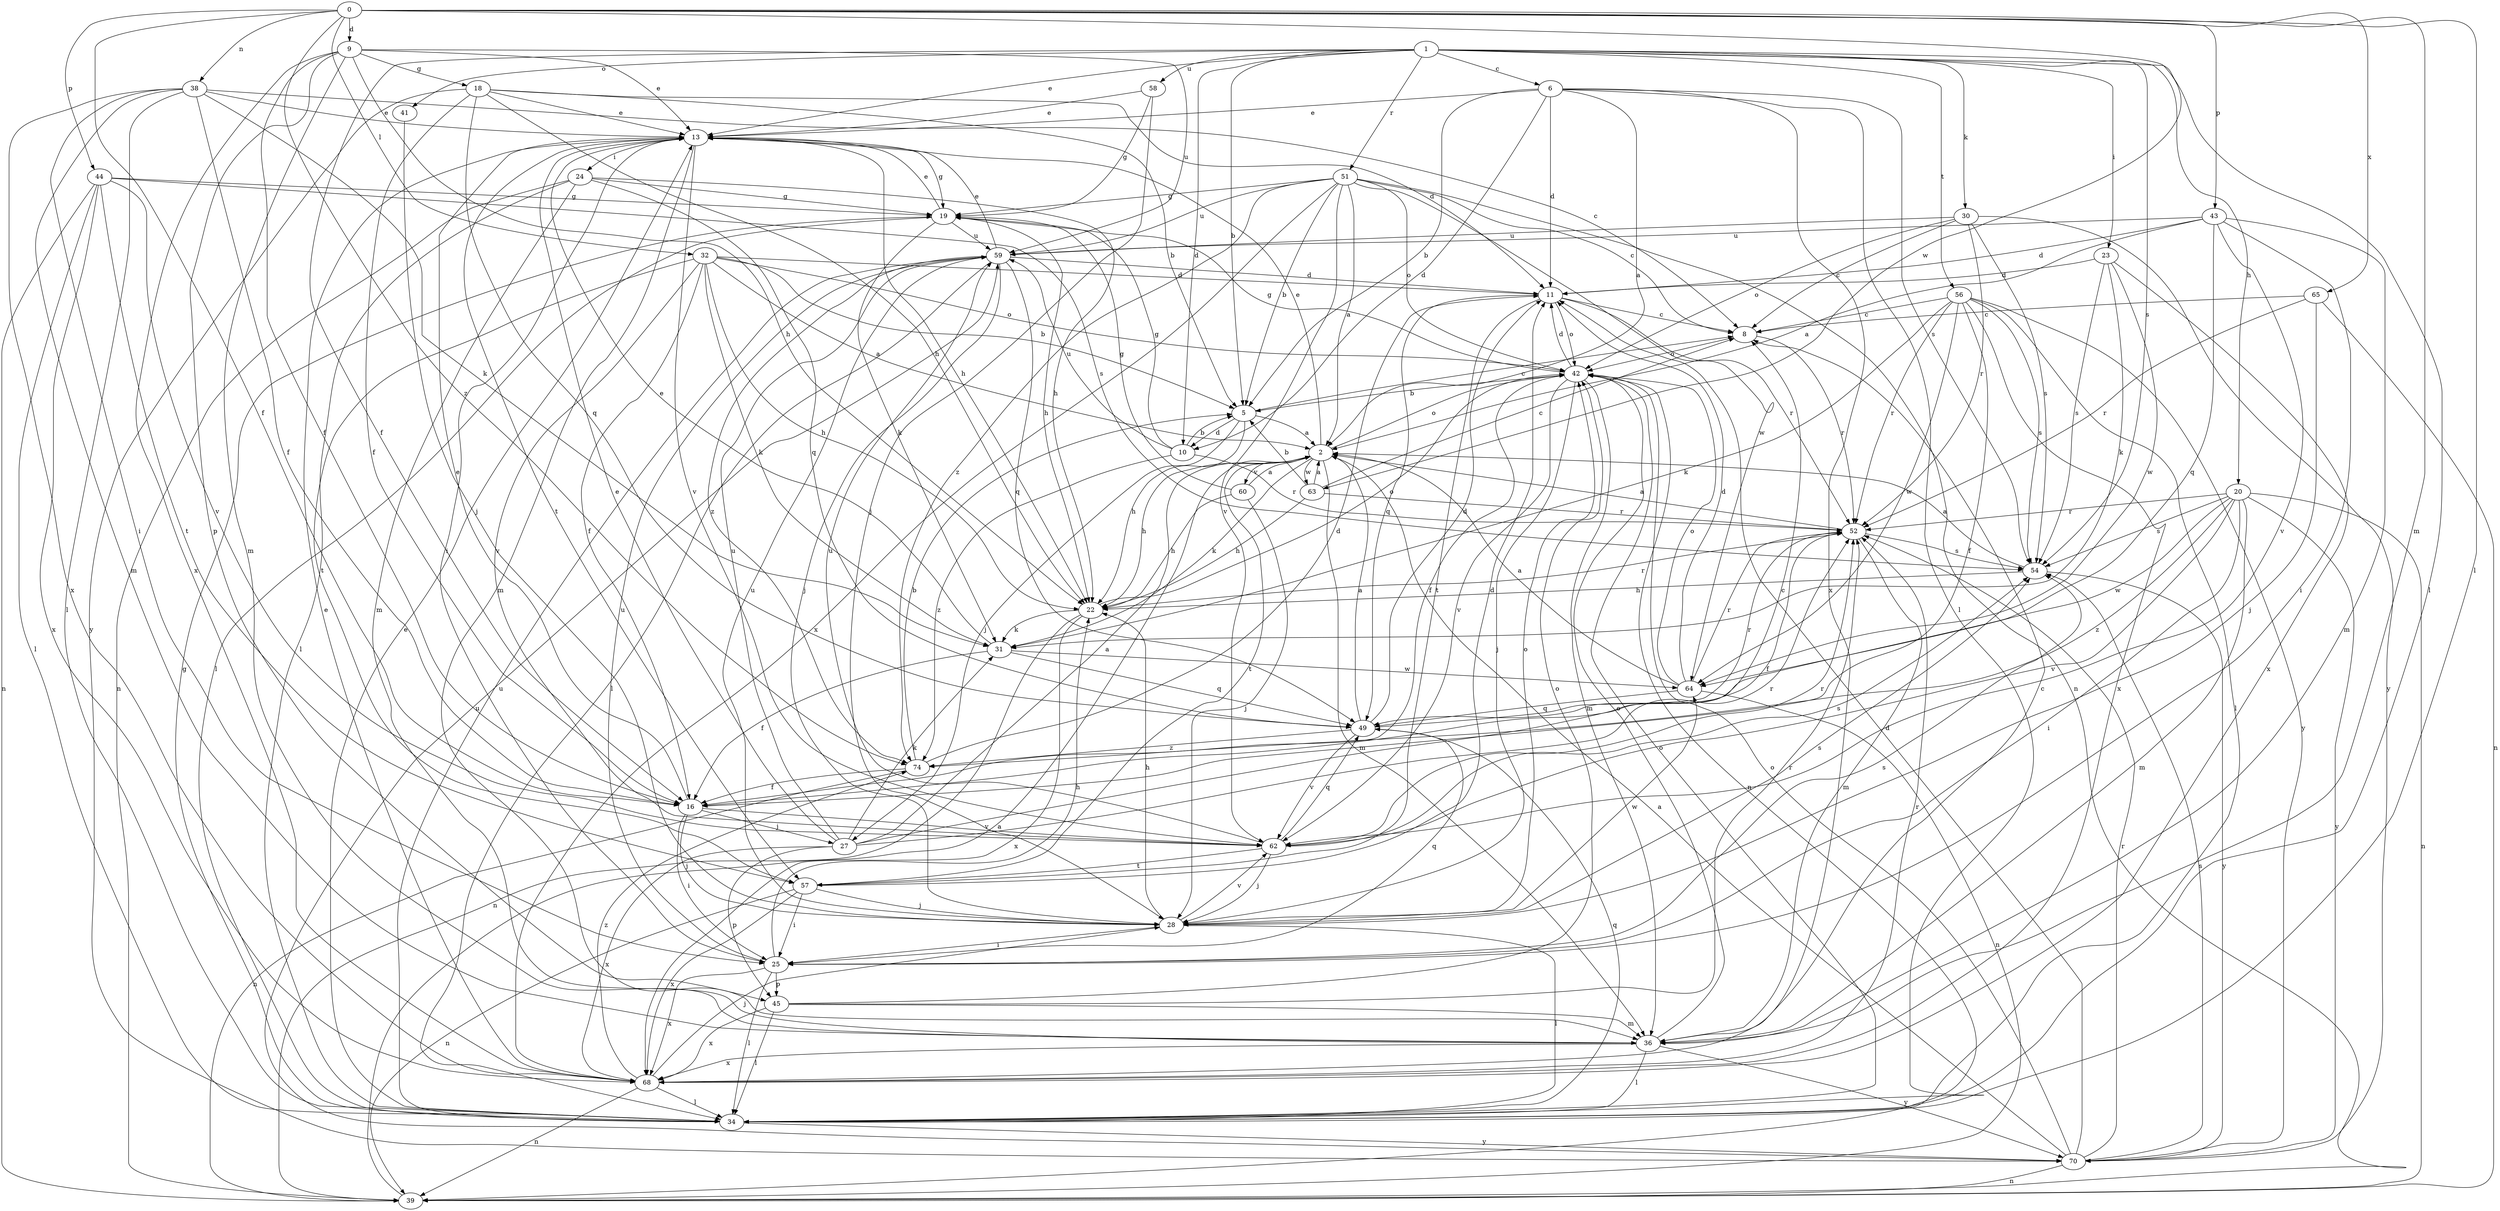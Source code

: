 strict digraph  {
0;
1;
2;
5;
6;
8;
9;
10;
11;
13;
16;
18;
19;
20;
22;
23;
24;
25;
27;
28;
30;
31;
32;
34;
36;
38;
39;
41;
42;
43;
44;
45;
49;
51;
52;
54;
56;
57;
58;
59;
60;
62;
63;
64;
65;
68;
70;
74;
0 -> 9  [label=d];
0 -> 16  [label=f];
0 -> 32  [label=l];
0 -> 34  [label=l];
0 -> 36  [label=m];
0 -> 38  [label=n];
0 -> 43  [label=p];
0 -> 44  [label=p];
0 -> 63  [label=w];
0 -> 65  [label=x];
0 -> 74  [label=z];
1 -> 5  [label=b];
1 -> 6  [label=c];
1 -> 10  [label=d];
1 -> 13  [label=e];
1 -> 16  [label=f];
1 -> 20  [label=h];
1 -> 23  [label=i];
1 -> 30  [label=k];
1 -> 34  [label=l];
1 -> 41  [label=o];
1 -> 51  [label=r];
1 -> 54  [label=s];
1 -> 56  [label=t];
1 -> 58  [label=u];
2 -> 13  [label=e];
2 -> 22  [label=h];
2 -> 31  [label=k];
2 -> 36  [label=m];
2 -> 42  [label=o];
2 -> 57  [label=t];
2 -> 60  [label=v];
2 -> 63  [label=w];
5 -> 2  [label=a];
5 -> 8  [label=c];
5 -> 10  [label=d];
5 -> 22  [label=h];
5 -> 27  [label=j];
6 -> 2  [label=a];
6 -> 5  [label=b];
6 -> 10  [label=d];
6 -> 11  [label=d];
6 -> 13  [label=e];
6 -> 34  [label=l];
6 -> 54  [label=s];
6 -> 68  [label=x];
8 -> 42  [label=o];
8 -> 52  [label=r];
9 -> 13  [label=e];
9 -> 16  [label=f];
9 -> 18  [label=g];
9 -> 22  [label=h];
9 -> 36  [label=m];
9 -> 45  [label=p];
9 -> 59  [label=u];
9 -> 68  [label=x];
10 -> 5  [label=b];
10 -> 19  [label=g];
10 -> 52  [label=r];
10 -> 59  [label=u];
10 -> 74  [label=z];
11 -> 8  [label=c];
11 -> 42  [label=o];
11 -> 49  [label=q];
11 -> 52  [label=r];
11 -> 57  [label=t];
13 -> 19  [label=g];
13 -> 22  [label=h];
13 -> 24  [label=i];
13 -> 25  [label=i];
13 -> 36  [label=m];
13 -> 57  [label=t];
13 -> 62  [label=v];
16 -> 13  [label=e];
16 -> 25  [label=i];
16 -> 27  [label=j];
16 -> 28  [label=j];
16 -> 62  [label=v];
18 -> 5  [label=b];
18 -> 11  [label=d];
18 -> 13  [label=e];
18 -> 16  [label=f];
18 -> 22  [label=h];
18 -> 49  [label=q];
18 -> 70  [label=y];
19 -> 13  [label=e];
19 -> 22  [label=h];
19 -> 31  [label=k];
19 -> 34  [label=l];
19 -> 59  [label=u];
20 -> 25  [label=i];
20 -> 36  [label=m];
20 -> 39  [label=n];
20 -> 52  [label=r];
20 -> 54  [label=s];
20 -> 62  [label=v];
20 -> 64  [label=w];
20 -> 70  [label=y];
20 -> 74  [label=z];
22 -> 31  [label=k];
22 -> 39  [label=n];
22 -> 42  [label=o];
22 -> 52  [label=r];
22 -> 68  [label=x];
23 -> 11  [label=d];
23 -> 31  [label=k];
23 -> 54  [label=s];
23 -> 64  [label=w];
23 -> 68  [label=x];
24 -> 19  [label=g];
24 -> 22  [label=h];
24 -> 34  [label=l];
24 -> 36  [label=m];
24 -> 39  [label=n];
24 -> 49  [label=q];
25 -> 22  [label=h];
25 -> 34  [label=l];
25 -> 45  [label=p];
25 -> 49  [label=q];
25 -> 54  [label=s];
25 -> 59  [label=u];
25 -> 68  [label=x];
27 -> 2  [label=a];
27 -> 8  [label=c];
27 -> 13  [label=e];
27 -> 31  [label=k];
27 -> 45  [label=p];
27 -> 52  [label=r];
27 -> 59  [label=u];
27 -> 68  [label=x];
28 -> 22  [label=h];
28 -> 25  [label=i];
28 -> 34  [label=l];
28 -> 42  [label=o];
28 -> 54  [label=s];
28 -> 59  [label=u];
28 -> 62  [label=v];
28 -> 64  [label=w];
30 -> 8  [label=c];
30 -> 42  [label=o];
30 -> 52  [label=r];
30 -> 54  [label=s];
30 -> 59  [label=u];
30 -> 70  [label=y];
31 -> 13  [label=e];
31 -> 16  [label=f];
31 -> 49  [label=q];
31 -> 64  [label=w];
32 -> 2  [label=a];
32 -> 5  [label=b];
32 -> 11  [label=d];
32 -> 16  [label=f];
32 -> 22  [label=h];
32 -> 31  [label=k];
32 -> 42  [label=o];
32 -> 57  [label=t];
32 -> 62  [label=v];
34 -> 13  [label=e];
34 -> 19  [label=g];
34 -> 42  [label=o];
34 -> 49  [label=q];
34 -> 59  [label=u];
34 -> 70  [label=y];
36 -> 8  [label=c];
36 -> 34  [label=l];
36 -> 42  [label=o];
36 -> 68  [label=x];
36 -> 70  [label=y];
38 -> 8  [label=c];
38 -> 13  [label=e];
38 -> 16  [label=f];
38 -> 25  [label=i];
38 -> 31  [label=k];
38 -> 34  [label=l];
38 -> 36  [label=m];
38 -> 68  [label=x];
39 -> 2  [label=a];
41 -> 28  [label=j];
42 -> 5  [label=b];
42 -> 11  [label=d];
42 -> 16  [label=f];
42 -> 19  [label=g];
42 -> 28  [label=j];
42 -> 36  [label=m];
42 -> 39  [label=n];
42 -> 62  [label=v];
43 -> 2  [label=a];
43 -> 11  [label=d];
43 -> 25  [label=i];
43 -> 36  [label=m];
43 -> 49  [label=q];
43 -> 59  [label=u];
43 -> 62  [label=v];
44 -> 19  [label=g];
44 -> 34  [label=l];
44 -> 39  [label=n];
44 -> 54  [label=s];
44 -> 57  [label=t];
44 -> 62  [label=v];
44 -> 68  [label=x];
45 -> 34  [label=l];
45 -> 36  [label=m];
45 -> 42  [label=o];
45 -> 52  [label=r];
45 -> 68  [label=x];
49 -> 2  [label=a];
49 -> 11  [label=d];
49 -> 52  [label=r];
49 -> 62  [label=v];
49 -> 74  [label=z];
51 -> 2  [label=a];
51 -> 5  [label=b];
51 -> 8  [label=c];
51 -> 19  [label=g];
51 -> 39  [label=n];
51 -> 42  [label=o];
51 -> 59  [label=u];
51 -> 62  [label=v];
51 -> 64  [label=w];
51 -> 68  [label=x];
51 -> 74  [label=z];
52 -> 2  [label=a];
52 -> 16  [label=f];
52 -> 36  [label=m];
52 -> 54  [label=s];
54 -> 2  [label=a];
54 -> 22  [label=h];
54 -> 70  [label=y];
56 -> 8  [label=c];
56 -> 16  [label=f];
56 -> 31  [label=k];
56 -> 34  [label=l];
56 -> 52  [label=r];
56 -> 54  [label=s];
56 -> 64  [label=w];
56 -> 68  [label=x];
56 -> 70  [label=y];
57 -> 11  [label=d];
57 -> 25  [label=i];
57 -> 28  [label=j];
57 -> 39  [label=n];
57 -> 68  [label=x];
58 -> 13  [label=e];
58 -> 19  [label=g];
58 -> 28  [label=j];
59 -> 11  [label=d];
59 -> 13  [label=e];
59 -> 28  [label=j];
59 -> 34  [label=l];
59 -> 49  [label=q];
59 -> 74  [label=z];
60 -> 2  [label=a];
60 -> 19  [label=g];
60 -> 22  [label=h];
60 -> 28  [label=j];
62 -> 28  [label=j];
62 -> 49  [label=q];
62 -> 52  [label=r];
62 -> 54  [label=s];
62 -> 57  [label=t];
62 -> 59  [label=u];
63 -> 2  [label=a];
63 -> 5  [label=b];
63 -> 8  [label=c];
63 -> 22  [label=h];
63 -> 52  [label=r];
64 -> 2  [label=a];
64 -> 11  [label=d];
64 -> 39  [label=n];
64 -> 42  [label=o];
64 -> 49  [label=q];
64 -> 52  [label=r];
65 -> 8  [label=c];
65 -> 28  [label=j];
65 -> 39  [label=n];
65 -> 52  [label=r];
68 -> 13  [label=e];
68 -> 28  [label=j];
68 -> 34  [label=l];
68 -> 39  [label=n];
68 -> 52  [label=r];
68 -> 74  [label=z];
70 -> 2  [label=a];
70 -> 11  [label=d];
70 -> 39  [label=n];
70 -> 42  [label=o];
70 -> 52  [label=r];
70 -> 54  [label=s];
70 -> 59  [label=u];
74 -> 5  [label=b];
74 -> 11  [label=d];
74 -> 16  [label=f];
74 -> 39  [label=n];
}
